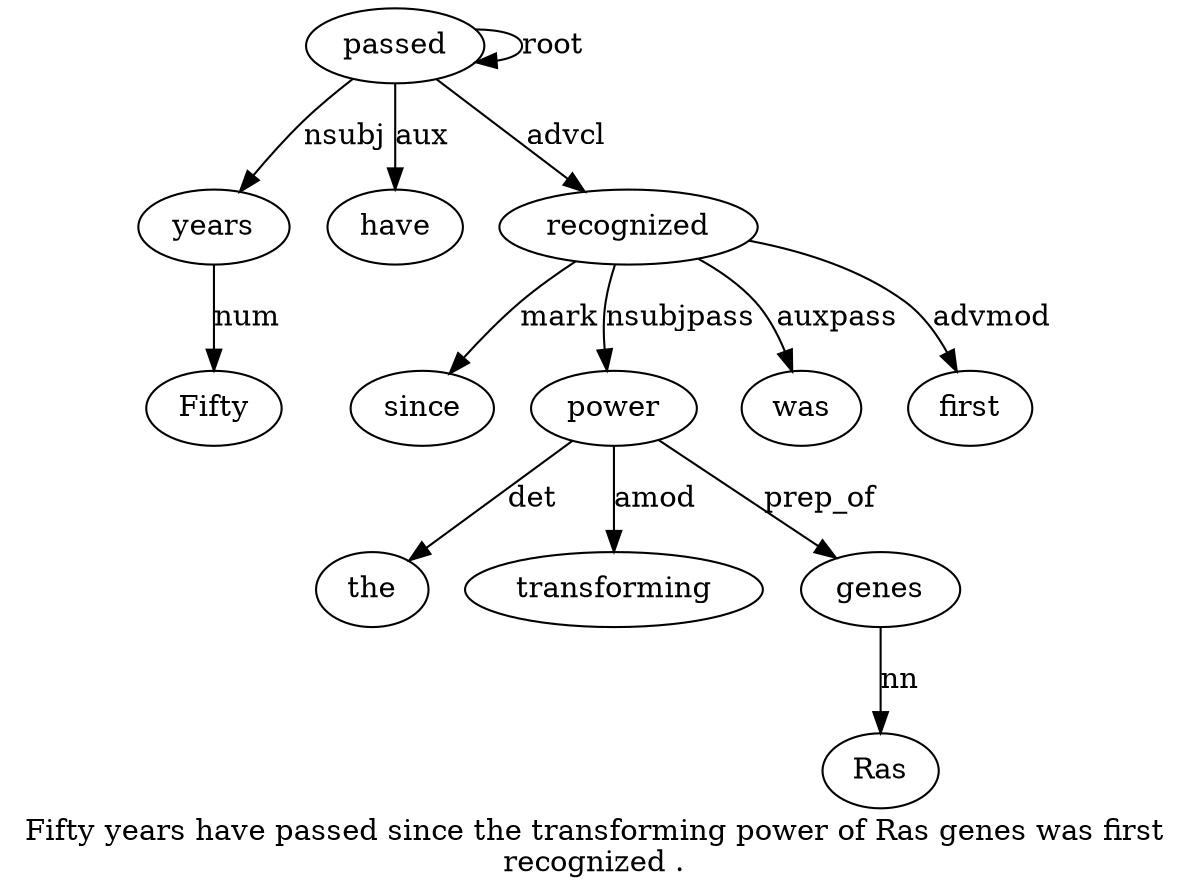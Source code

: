 digraph "Fifty years have passed since the transforming power of Ras genes was first recognized ." {
label="Fifty years have passed since the transforming power of Ras genes was first
recognized .";
years2 [style=filled, fillcolor=white, label=years];
Fifty1 [style=filled, fillcolor=white, label=Fifty];
years2 -> Fifty1  [label=num];
passed4 [style=filled, fillcolor=white, label=passed];
passed4 -> years2  [label=nsubj];
have3 [style=filled, fillcolor=white, label=have];
passed4 -> have3  [label=aux];
passed4 -> passed4  [label=root];
recognized14 [style=filled, fillcolor=white, label=recognized];
since5 [style=filled, fillcolor=white, label=since];
recognized14 -> since5  [label=mark];
power8 [style=filled, fillcolor=white, label=power];
the6 [style=filled, fillcolor=white, label=the];
power8 -> the6  [label=det];
transforming7 [style=filled, fillcolor=white, label=transforming];
power8 -> transforming7  [label=amod];
recognized14 -> power8  [label=nsubjpass];
genes11 [style=filled, fillcolor=white, label=genes];
Ras10 [style=filled, fillcolor=white, label=Ras];
genes11 -> Ras10  [label=nn];
power8 -> genes11  [label=prep_of];
was12 [style=filled, fillcolor=white, label=was];
recognized14 -> was12  [label=auxpass];
first13 [style=filled, fillcolor=white, label=first];
recognized14 -> first13  [label=advmod];
passed4 -> recognized14  [label=advcl];
}

